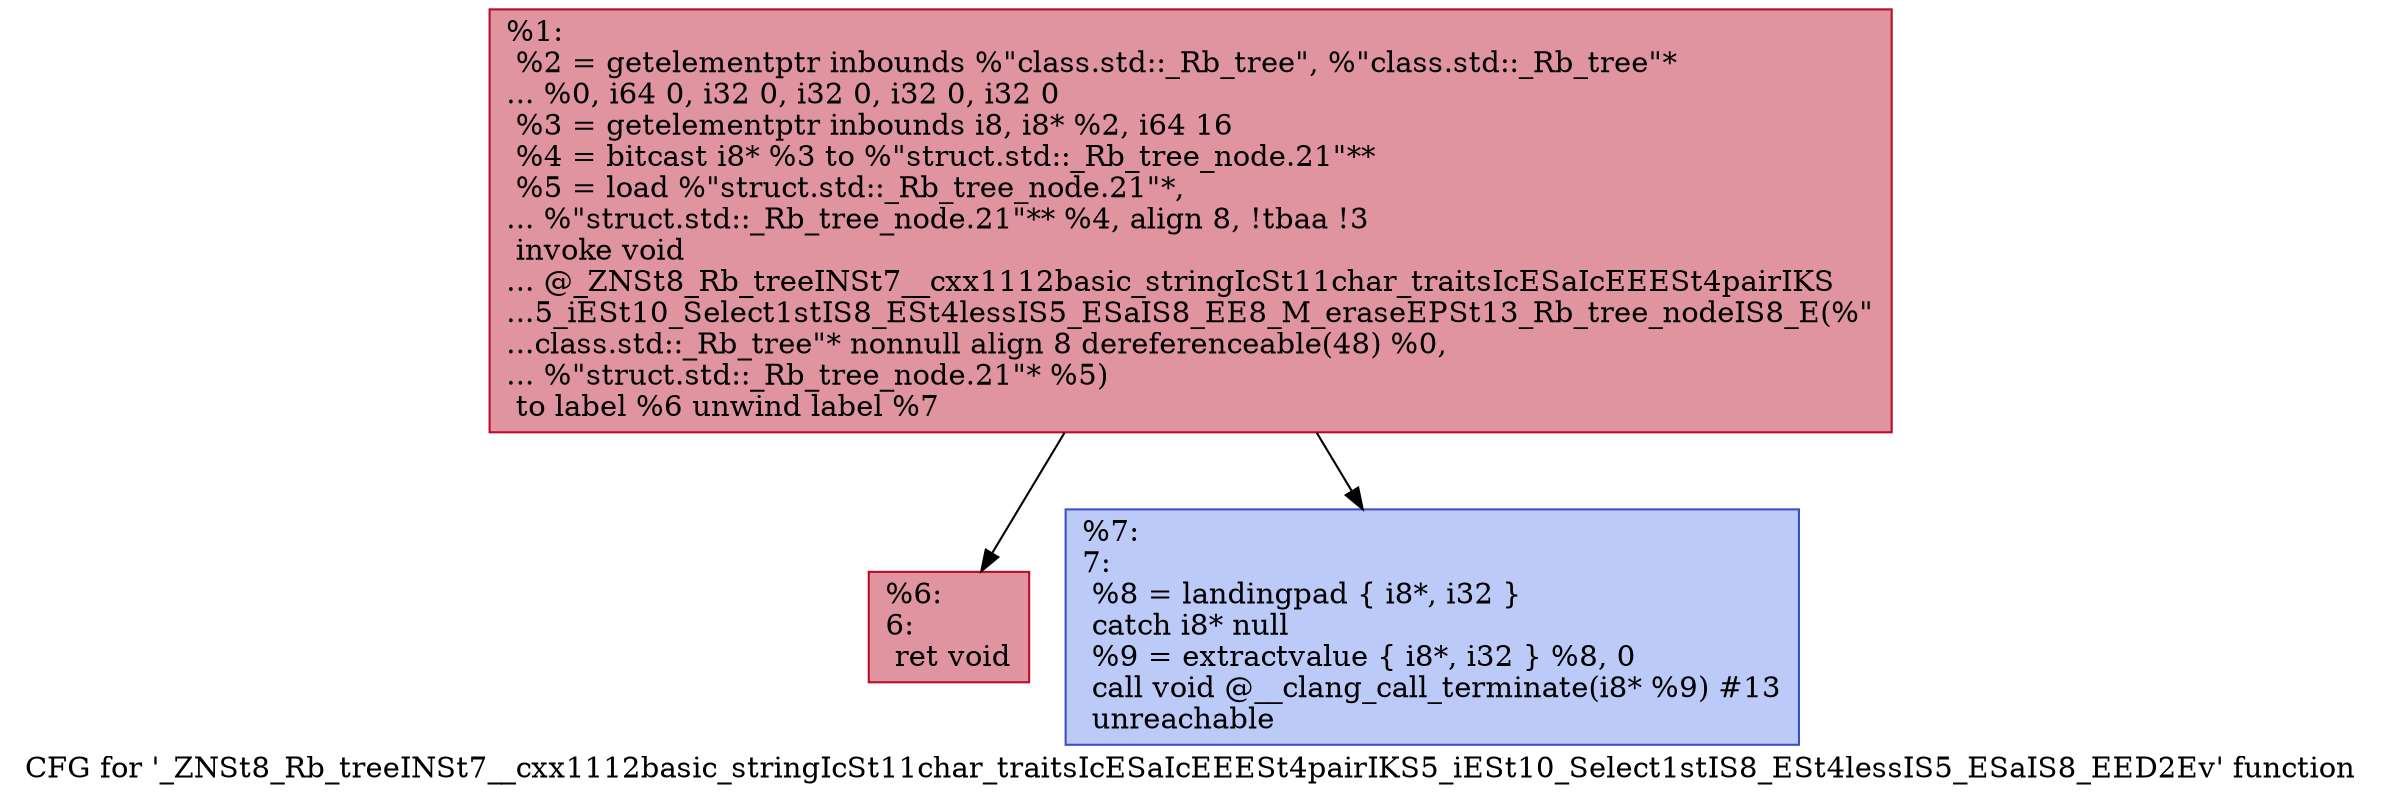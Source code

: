 digraph "CFG for '_ZNSt8_Rb_treeINSt7__cxx1112basic_stringIcSt11char_traitsIcESaIcEEESt4pairIKS5_iESt10_Select1stIS8_ESt4lessIS5_ESaIS8_EED2Ev' function" {
	label="CFG for '_ZNSt8_Rb_treeINSt7__cxx1112basic_stringIcSt11char_traitsIcESaIcEEESt4pairIKS5_iESt10_Select1stIS8_ESt4lessIS5_ESaIS8_EED2Ev' function";

	Node0x55d9dc1c04b0 [shape=record,color="#b70d28ff", style=filled, fillcolor="#b70d2870",label="{%1:\l  %2 = getelementptr inbounds %\"class.std::_Rb_tree\", %\"class.std::_Rb_tree\"*\l... %0, i64 0, i32 0, i32 0, i32 0, i32 0\l  %3 = getelementptr inbounds i8, i8* %2, i64 16\l  %4 = bitcast i8* %3 to %\"struct.std::_Rb_tree_node.21\"**\l  %5 = load %\"struct.std::_Rb_tree_node.21\"*,\l... %\"struct.std::_Rb_tree_node.21\"** %4, align 8, !tbaa !3\l  invoke void\l... @_ZNSt8_Rb_treeINSt7__cxx1112basic_stringIcSt11char_traitsIcESaIcEEESt4pairIKS\l...5_iESt10_Select1stIS8_ESt4lessIS5_ESaIS8_EE8_M_eraseEPSt13_Rb_tree_nodeIS8_E(%\"\l...class.std::_Rb_tree\"* nonnull align 8 dereferenceable(48) %0,\l... %\"struct.std::_Rb_tree_node.21\"* %5)\l          to label %6 unwind label %7\l}"];
	Node0x55d9dc1c04b0 -> Node0x55d9dc1c07f0;
	Node0x55d9dc1c04b0 -> Node0x55d9dc1c0840;
	Node0x55d9dc1c07f0 [shape=record,color="#b70d28ff", style=filled, fillcolor="#b70d2870",label="{%6:\l6:                                                \l  ret void\l}"];
	Node0x55d9dc1c0840 [shape=record,color="#3d50c3ff", style=filled, fillcolor="#6687ed70",label="{%7:\l7:                                                \l  %8 = landingpad \{ i8*, i32 \}\l          catch i8* null\l  %9 = extractvalue \{ i8*, i32 \} %8, 0\l  call void @__clang_call_terminate(i8* %9) #13\l  unreachable\l}"];
}
